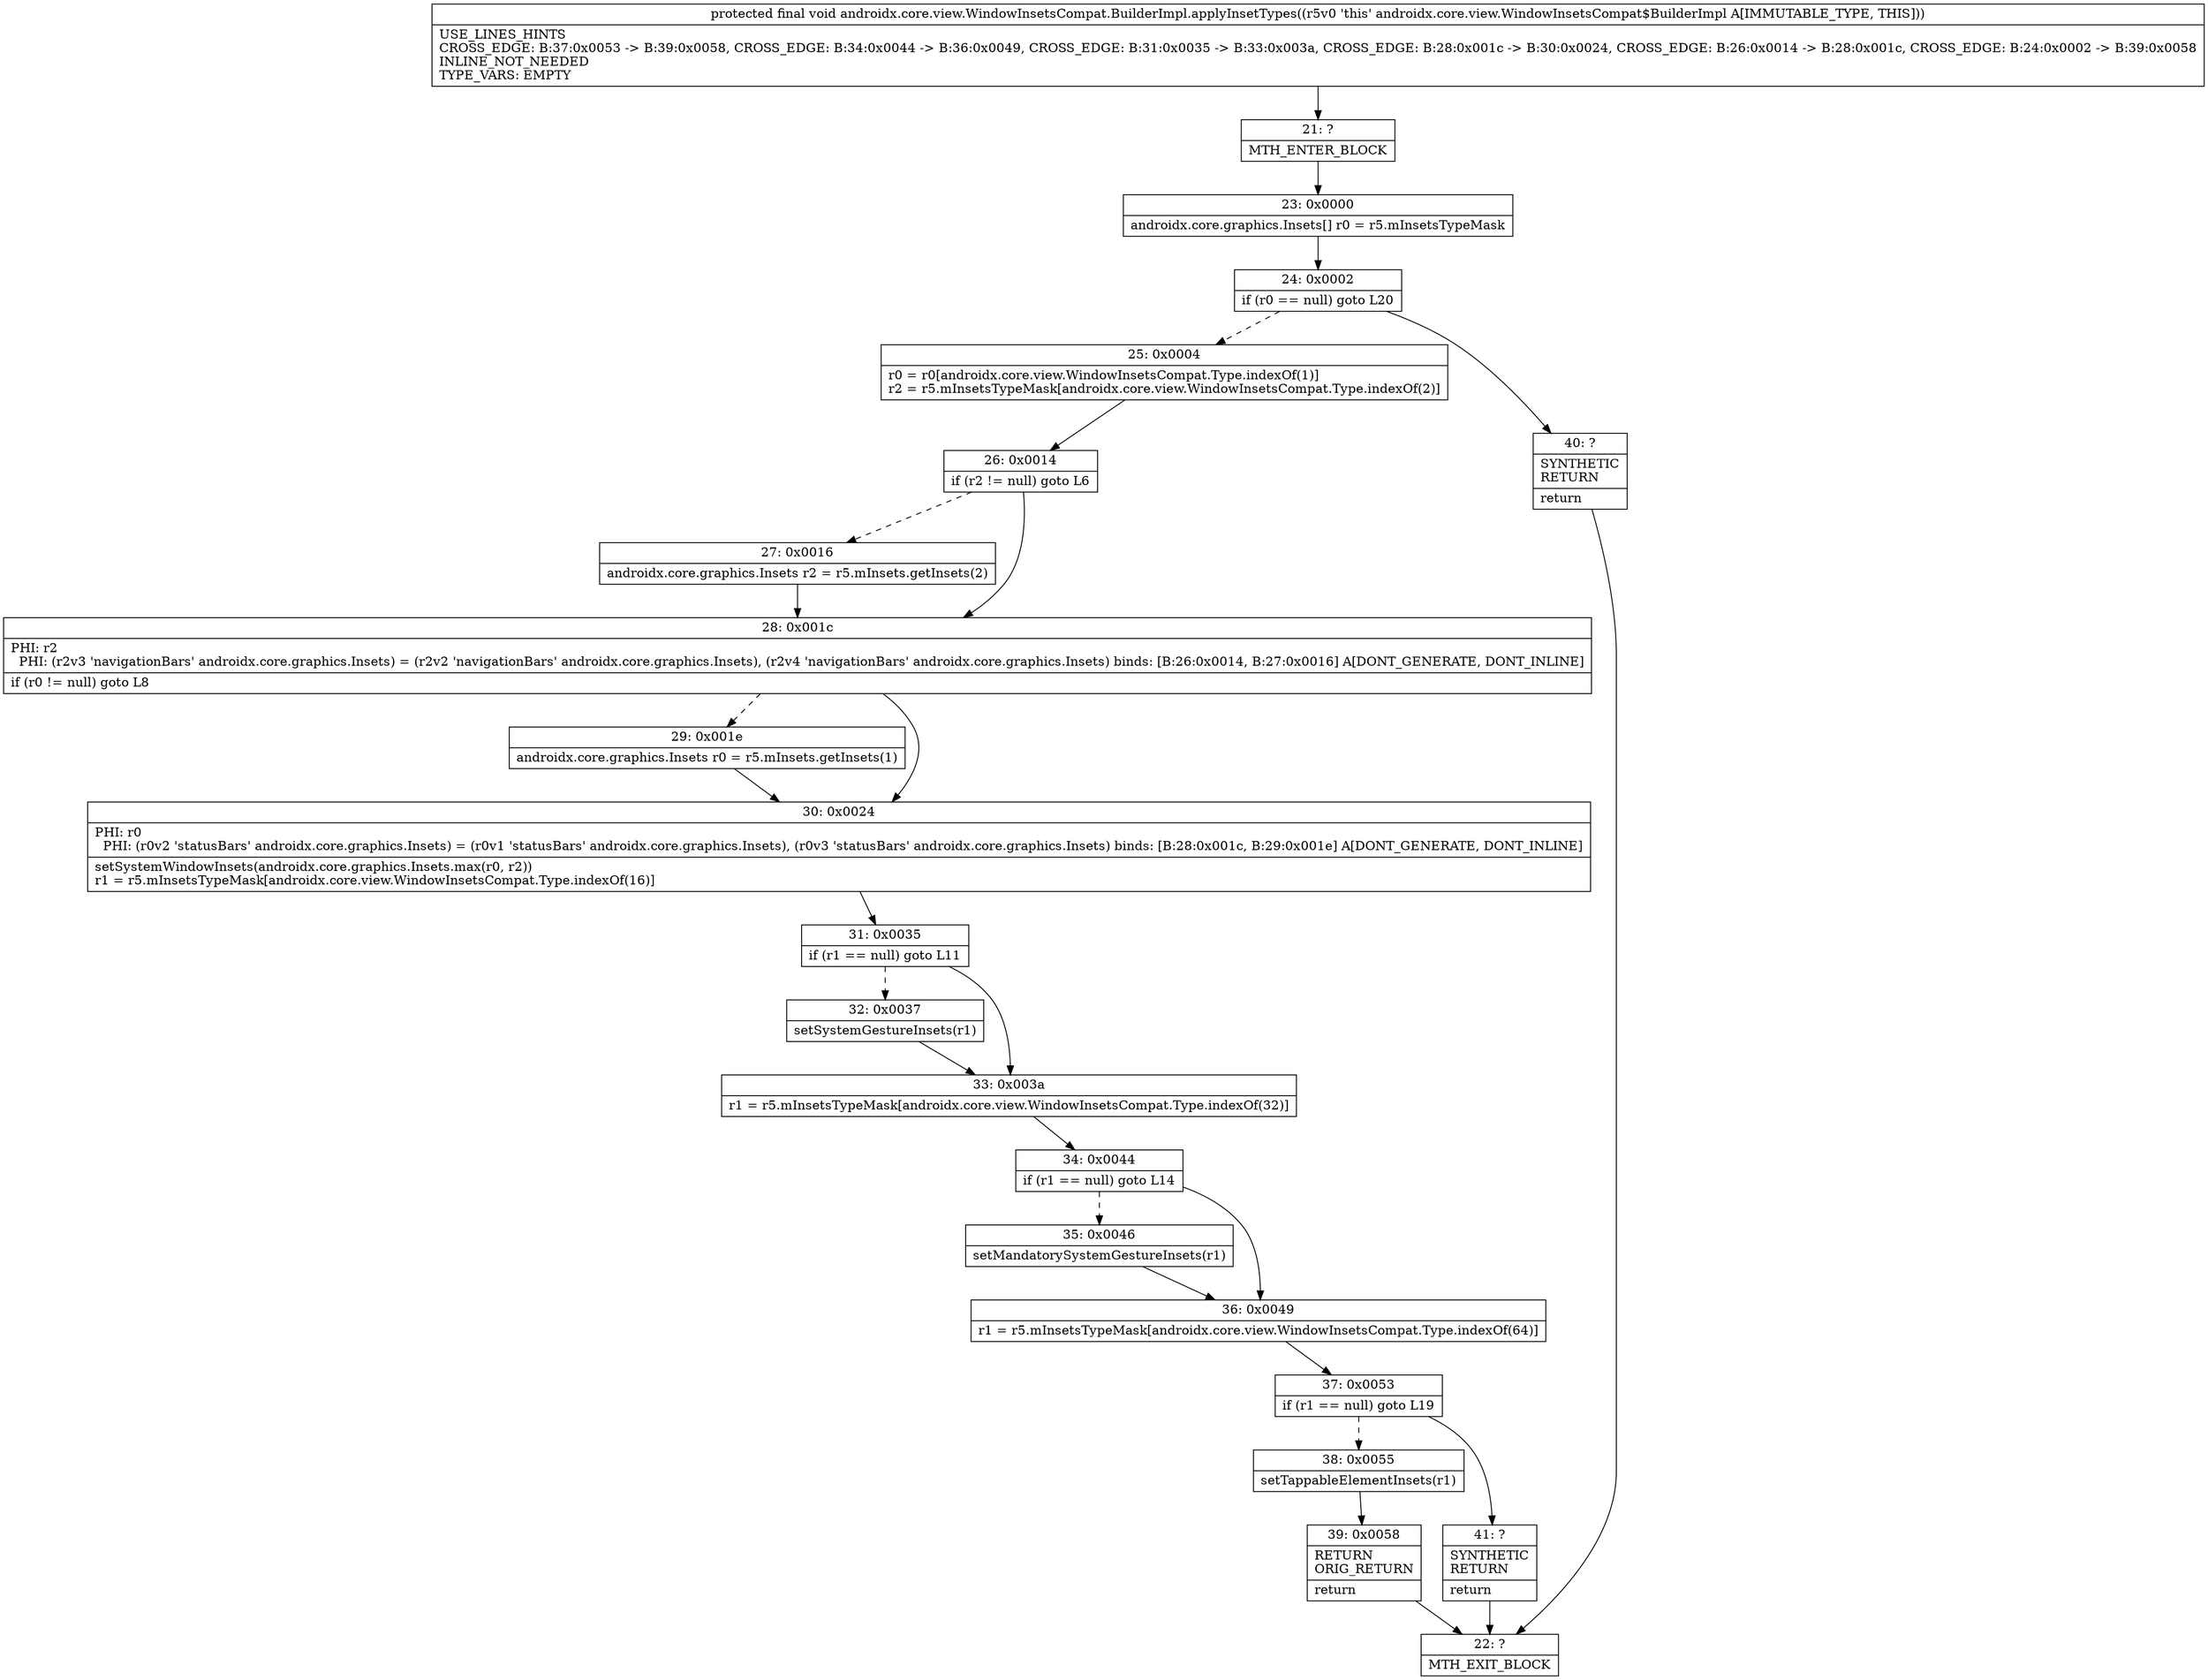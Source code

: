 digraph "CFG forandroidx.core.view.WindowInsetsCompat.BuilderImpl.applyInsetTypes()V" {
Node_21 [shape=record,label="{21\:\ ?|MTH_ENTER_BLOCK\l}"];
Node_23 [shape=record,label="{23\:\ 0x0000|androidx.core.graphics.Insets[] r0 = r5.mInsetsTypeMask\l}"];
Node_24 [shape=record,label="{24\:\ 0x0002|if (r0 == null) goto L20\l}"];
Node_25 [shape=record,label="{25\:\ 0x0004|r0 = r0[androidx.core.view.WindowInsetsCompat.Type.indexOf(1)]\lr2 = r5.mInsetsTypeMask[androidx.core.view.WindowInsetsCompat.Type.indexOf(2)]\l}"];
Node_26 [shape=record,label="{26\:\ 0x0014|if (r2 != null) goto L6\l}"];
Node_27 [shape=record,label="{27\:\ 0x0016|androidx.core.graphics.Insets r2 = r5.mInsets.getInsets(2)\l}"];
Node_28 [shape=record,label="{28\:\ 0x001c|PHI: r2 \l  PHI: (r2v3 'navigationBars' androidx.core.graphics.Insets) = (r2v2 'navigationBars' androidx.core.graphics.Insets), (r2v4 'navigationBars' androidx.core.graphics.Insets) binds: [B:26:0x0014, B:27:0x0016] A[DONT_GENERATE, DONT_INLINE]\l|if (r0 != null) goto L8\l}"];
Node_29 [shape=record,label="{29\:\ 0x001e|androidx.core.graphics.Insets r0 = r5.mInsets.getInsets(1)\l}"];
Node_30 [shape=record,label="{30\:\ 0x0024|PHI: r0 \l  PHI: (r0v2 'statusBars' androidx.core.graphics.Insets) = (r0v1 'statusBars' androidx.core.graphics.Insets), (r0v3 'statusBars' androidx.core.graphics.Insets) binds: [B:28:0x001c, B:29:0x001e] A[DONT_GENERATE, DONT_INLINE]\l|setSystemWindowInsets(androidx.core.graphics.Insets.max(r0, r2))\lr1 = r5.mInsetsTypeMask[androidx.core.view.WindowInsetsCompat.Type.indexOf(16)]\l}"];
Node_31 [shape=record,label="{31\:\ 0x0035|if (r1 == null) goto L11\l}"];
Node_32 [shape=record,label="{32\:\ 0x0037|setSystemGestureInsets(r1)\l}"];
Node_33 [shape=record,label="{33\:\ 0x003a|r1 = r5.mInsetsTypeMask[androidx.core.view.WindowInsetsCompat.Type.indexOf(32)]\l}"];
Node_34 [shape=record,label="{34\:\ 0x0044|if (r1 == null) goto L14\l}"];
Node_35 [shape=record,label="{35\:\ 0x0046|setMandatorySystemGestureInsets(r1)\l}"];
Node_36 [shape=record,label="{36\:\ 0x0049|r1 = r5.mInsetsTypeMask[androidx.core.view.WindowInsetsCompat.Type.indexOf(64)]\l}"];
Node_37 [shape=record,label="{37\:\ 0x0053|if (r1 == null) goto L19\l}"];
Node_38 [shape=record,label="{38\:\ 0x0055|setTappableElementInsets(r1)\l}"];
Node_39 [shape=record,label="{39\:\ 0x0058|RETURN\lORIG_RETURN\l|return\l}"];
Node_22 [shape=record,label="{22\:\ ?|MTH_EXIT_BLOCK\l}"];
Node_41 [shape=record,label="{41\:\ ?|SYNTHETIC\lRETURN\l|return\l}"];
Node_40 [shape=record,label="{40\:\ ?|SYNTHETIC\lRETURN\l|return\l}"];
MethodNode[shape=record,label="{protected final void androidx.core.view.WindowInsetsCompat.BuilderImpl.applyInsetTypes((r5v0 'this' androidx.core.view.WindowInsetsCompat$BuilderImpl A[IMMUTABLE_TYPE, THIS]))  | USE_LINES_HINTS\lCROSS_EDGE: B:37:0x0053 \-\> B:39:0x0058, CROSS_EDGE: B:34:0x0044 \-\> B:36:0x0049, CROSS_EDGE: B:31:0x0035 \-\> B:33:0x003a, CROSS_EDGE: B:28:0x001c \-\> B:30:0x0024, CROSS_EDGE: B:26:0x0014 \-\> B:28:0x001c, CROSS_EDGE: B:24:0x0002 \-\> B:39:0x0058\lINLINE_NOT_NEEDED\lTYPE_VARS: EMPTY\l}"];
MethodNode -> Node_21;Node_21 -> Node_23;
Node_23 -> Node_24;
Node_24 -> Node_25[style=dashed];
Node_24 -> Node_40;
Node_25 -> Node_26;
Node_26 -> Node_27[style=dashed];
Node_26 -> Node_28;
Node_27 -> Node_28;
Node_28 -> Node_29[style=dashed];
Node_28 -> Node_30;
Node_29 -> Node_30;
Node_30 -> Node_31;
Node_31 -> Node_32[style=dashed];
Node_31 -> Node_33;
Node_32 -> Node_33;
Node_33 -> Node_34;
Node_34 -> Node_35[style=dashed];
Node_34 -> Node_36;
Node_35 -> Node_36;
Node_36 -> Node_37;
Node_37 -> Node_38[style=dashed];
Node_37 -> Node_41;
Node_38 -> Node_39;
Node_39 -> Node_22;
Node_41 -> Node_22;
Node_40 -> Node_22;
}

